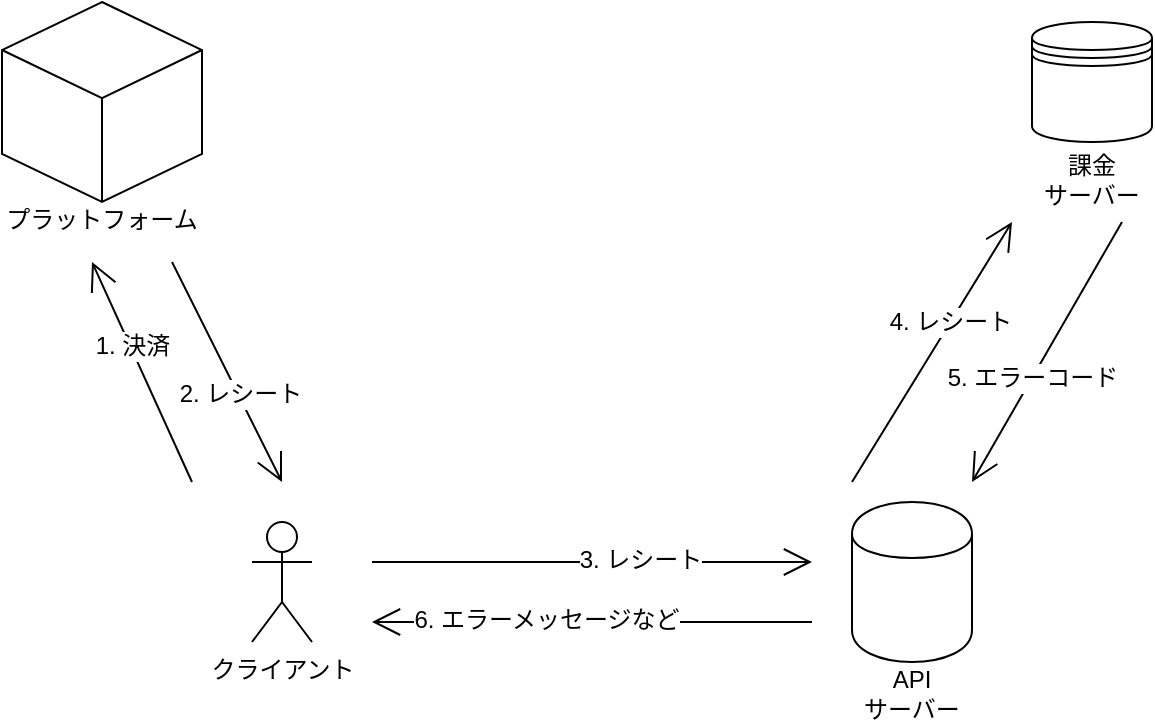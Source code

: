 <mxfile version="12.2.6" type="device" pages="1"><diagram id="LFyisRkCD1i_MVd8_LWv" name="ページ1"><mxGraphModel dx="1360" dy="753" grid="1" gridSize="10" guides="1" tooltips="1" connect="1" arrows="1" fold="1" page="1" pageScale="1" pageWidth="827" pageHeight="1169" math="0" shadow="0"><root><mxCell id="0"/><mxCell id="1" parent="0"/><mxCell id="efaVBlJATl3NqQXZ9ibj-14" value="クライアント" style="shape=umlActor;verticalLabelPosition=bottom;labelBackgroundColor=#ffffff;verticalAlign=top;html=1;" vertex="1" parent="1"><mxGeometry x="220" y="320" width="30" height="60" as="geometry"/></mxCell><mxCell id="efaVBlJATl3NqQXZ9ibj-16" value="課金&lt;br&gt;サーバー" style="shape=datastore;whiteSpace=wrap;html=1;verticalAlign=bottom;spacingBottom=-36;" vertex="1" parent="1"><mxGeometry x="610" y="70" width="60" height="60" as="geometry"/></mxCell><mxCell id="efaVBlJATl3NqQXZ9ibj-17" value="API&lt;br&gt;サーバー" style="shape=cylinder;whiteSpace=wrap;html=1;boundedLbl=1;backgroundOutline=1;verticalAlign=bottom;spacingBottom=-33;" vertex="1" parent="1"><mxGeometry x="520" y="310" width="60" height="80" as="geometry"/></mxCell><mxCell id="efaVBlJATl3NqQXZ9ibj-18" value="プラットフォーム" style="html=1;shape=mxgraph.basic.isocube;isoAngle=15;verticalAlign=bottom;whiteSpace=wrap;spacingBottom=-18;" vertex="1" parent="1"><mxGeometry x="95" y="60" width="100" height="100" as="geometry"/></mxCell><mxCell id="efaVBlJATl3NqQXZ9ibj-21" value="" style="endArrow=open;endFill=1;endSize=12;html=1;" edge="1" parent="1"><mxGeometry width="160" relative="1" as="geometry"><mxPoint x="190" y="300" as="sourcePoint"/><mxPoint x="140" y="190" as="targetPoint"/></mxGeometry></mxCell><mxCell id="efaVBlJATl3NqQXZ9ibj-22" value="1. 決済" style="text;html=1;resizable=0;points=[];align=center;verticalAlign=middle;labelBackgroundColor=#ffffff;" vertex="1" connectable="0" parent="efaVBlJATl3NqQXZ9ibj-21"><mxGeometry x="0.215" relative="1" as="geometry"><mxPoint y="-1" as="offset"/></mxGeometry></mxCell><mxCell id="efaVBlJATl3NqQXZ9ibj-23" value="" style="endArrow=open;endFill=1;endSize=12;html=1;" edge="1" parent="1"><mxGeometry width="160" relative="1" as="geometry"><mxPoint x="180" y="190" as="sourcePoint"/><mxPoint x="235" y="300" as="targetPoint"/></mxGeometry></mxCell><mxCell id="efaVBlJATl3NqQXZ9ibj-24" value="2. レシート" style="text;html=1;resizable=0;points=[];align=center;verticalAlign=middle;labelBackgroundColor=#ffffff;" vertex="1" connectable="0" parent="efaVBlJATl3NqQXZ9ibj-23"><mxGeometry x="0.215" relative="1" as="geometry"><mxPoint y="-1" as="offset"/></mxGeometry></mxCell><mxCell id="efaVBlJATl3NqQXZ9ibj-31" value="" style="endArrow=open;endFill=1;endSize=12;html=1;" edge="1" parent="1"><mxGeometry width="160" relative="1" as="geometry"><mxPoint x="280" y="340" as="sourcePoint"/><mxPoint x="500" y="340" as="targetPoint"/></mxGeometry></mxCell><mxCell id="efaVBlJATl3NqQXZ9ibj-32" value="3. レシート" style="text;html=1;resizable=0;points=[];align=center;verticalAlign=middle;labelBackgroundColor=#ffffff;" vertex="1" connectable="0" parent="efaVBlJATl3NqQXZ9ibj-31"><mxGeometry x="0.215" relative="1" as="geometry"><mxPoint y="-1" as="offset"/></mxGeometry></mxCell><mxCell id="efaVBlJATl3NqQXZ9ibj-33" value="" style="endArrow=open;endFill=1;endSize=12;html=1;" edge="1" parent="1"><mxGeometry width="160" relative="1" as="geometry"><mxPoint x="520" y="300" as="sourcePoint"/><mxPoint x="600" y="170" as="targetPoint"/></mxGeometry></mxCell><mxCell id="efaVBlJATl3NqQXZ9ibj-34" value="4. レシート" style="text;html=1;resizable=0;points=[];align=center;verticalAlign=middle;labelBackgroundColor=#ffffff;" vertex="1" connectable="0" parent="efaVBlJATl3NqQXZ9ibj-33"><mxGeometry x="0.215" relative="1" as="geometry"><mxPoint y="-1" as="offset"/></mxGeometry></mxCell><mxCell id="efaVBlJATl3NqQXZ9ibj-35" value="" style="endArrow=open;endFill=1;endSize=12;html=1;" edge="1" parent="1"><mxGeometry width="160" relative="1" as="geometry"><mxPoint x="655" y="170" as="sourcePoint"/><mxPoint x="580" y="300" as="targetPoint"/></mxGeometry></mxCell><mxCell id="efaVBlJATl3NqQXZ9ibj-36" value="5. エラーコード" style="text;html=1;resizable=0;points=[];align=center;verticalAlign=middle;labelBackgroundColor=#ffffff;" vertex="1" connectable="0" parent="efaVBlJATl3NqQXZ9ibj-35"><mxGeometry x="0.215" relative="1" as="geometry"><mxPoint y="-1" as="offset"/></mxGeometry></mxCell><mxCell id="efaVBlJATl3NqQXZ9ibj-37" value="" style="endArrow=open;endFill=1;endSize=12;html=1;" edge="1" parent="1"><mxGeometry width="160" relative="1" as="geometry"><mxPoint x="500" y="370" as="sourcePoint"/><mxPoint x="280" y="370" as="targetPoint"/></mxGeometry></mxCell><mxCell id="efaVBlJATl3NqQXZ9ibj-38" value="6. エラーメッセージなど" style="text;html=1;resizable=0;points=[];align=center;verticalAlign=middle;labelBackgroundColor=#ffffff;" vertex="1" connectable="0" parent="efaVBlJATl3NqQXZ9ibj-37"><mxGeometry x="0.215" relative="1" as="geometry"><mxPoint y="-1" as="offset"/></mxGeometry></mxCell></root></mxGraphModel></diagram></mxfile>